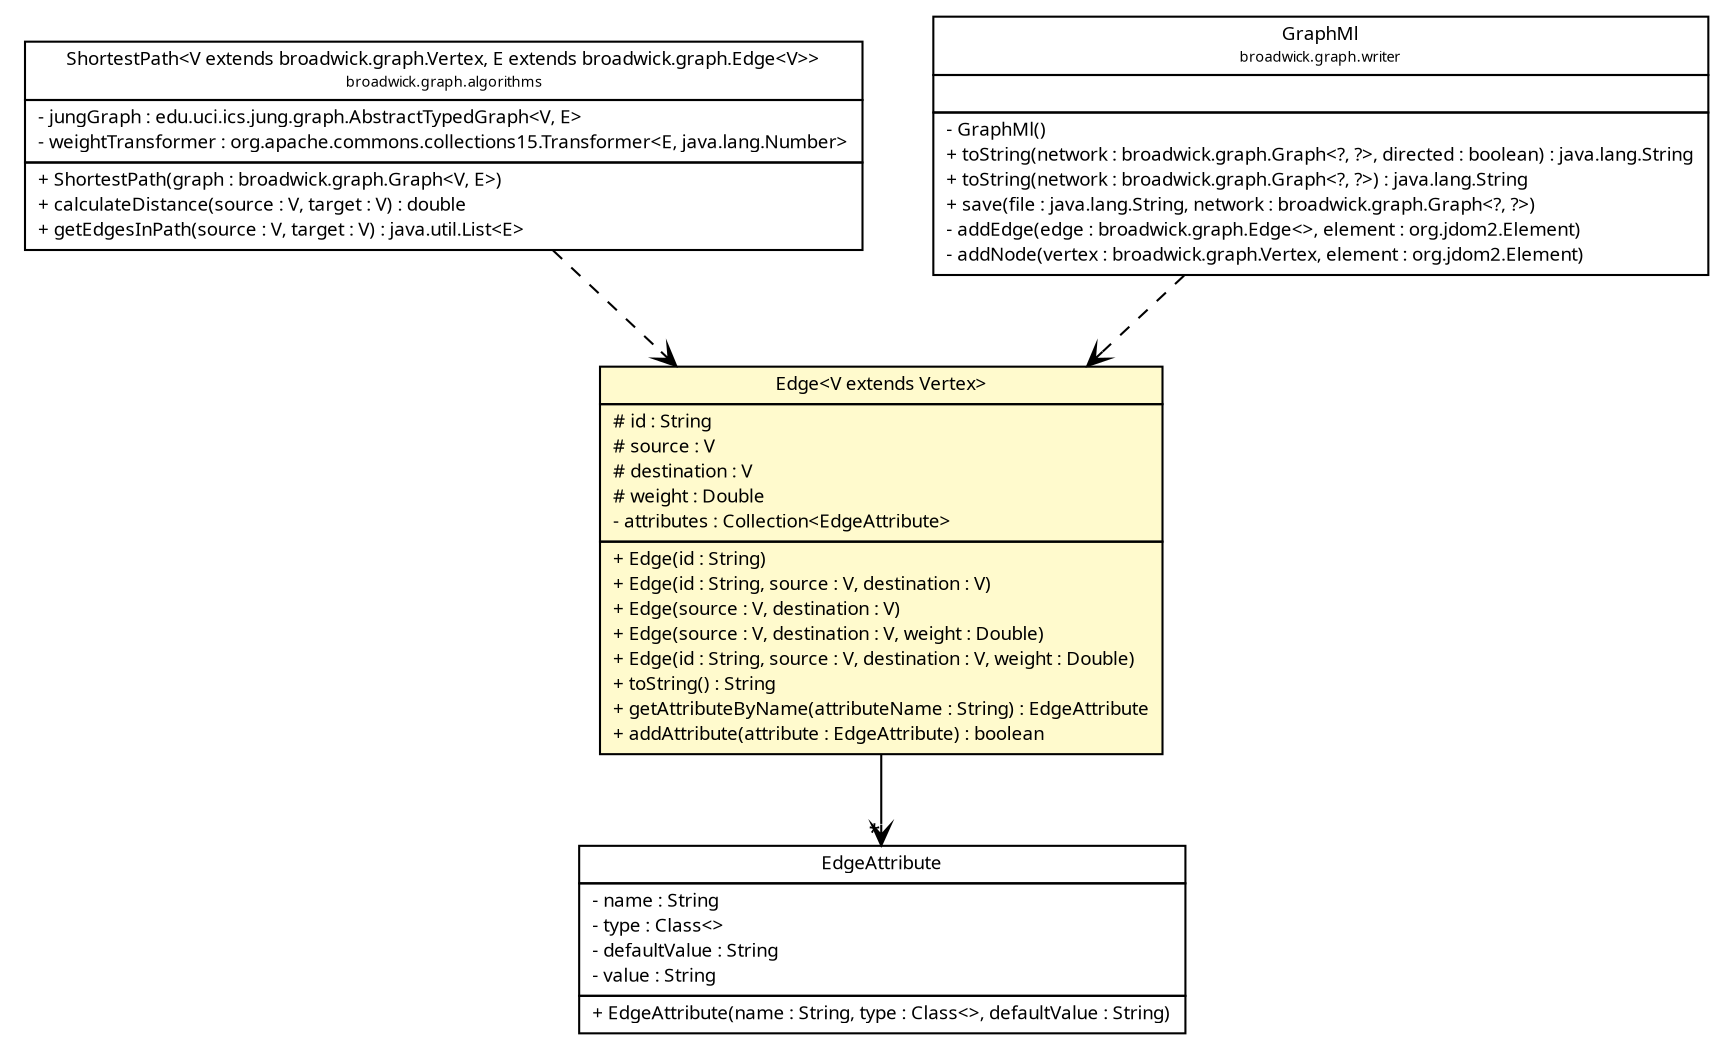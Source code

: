 #!/usr/local/bin/dot
#
# Class diagram 
# Generated by UMLGraph version R5_6 (http://www.umlgraph.org/)
#

digraph G {
	edge [fontname="Trebuchet MS",fontsize=10,labelfontname="Trebuchet MS",labelfontsize=10];
	node [fontname="Trebuchet MS",fontsize=10,shape=plaintext];
	nodesep=0.25;
	ranksep=0.5;
	// broadwick.graph.algorithms.ShortestPath<V extends broadwick.graph.Vertex, E extends broadwick.graph.Edge<V>>
	c9527 [label=<<table title="broadwick.graph.algorithms.ShortestPath" border="0" cellborder="1" cellspacing="0" cellpadding="2" port="p" href="./algorithms/ShortestPath.html">
		<tr><td><table border="0" cellspacing="0" cellpadding="1">
<tr><td align="center" balign="center"><font face="Trebuchet MS"> ShortestPath&lt;V extends broadwick.graph.Vertex, E extends broadwick.graph.Edge&lt;V&gt;&gt; </font></td></tr>
<tr><td align="center" balign="center"><font face="Trebuchet MS" point-size="7.0"> broadwick.graph.algorithms </font></td></tr>
		</table></td></tr>
		<tr><td><table border="0" cellspacing="0" cellpadding="1">
<tr><td align="left" balign="left"> - jungGraph : edu.uci.ics.jung.graph.AbstractTypedGraph&lt;V, E&gt; </td></tr>
<tr><td align="left" balign="left"> - weightTransformer : org.apache.commons.collections15.Transformer&lt;E, java.lang.Number&gt; </td></tr>
		</table></td></tr>
		<tr><td><table border="0" cellspacing="0" cellpadding="1">
<tr><td align="left" balign="left"> + ShortestPath(graph : broadwick.graph.Graph&lt;V, E&gt;) </td></tr>
<tr><td align="left" balign="left"> + calculateDistance(source : V, target : V) : double </td></tr>
<tr><td align="left" balign="left"> + getEdgesInPath(source : V, target : V) : java.util.List&lt;E&gt; </td></tr>
		</table></td></tr>
		</table>>, URL="./algorithms/ShortestPath.html", fontname="Trebuchet MS", fontcolor="black", fontsize=9.0];
	// broadwick.graph.EdgeAttribute
	c9534 [label=<<table title="broadwick.graph.EdgeAttribute" border="0" cellborder="1" cellspacing="0" cellpadding="2" port="p" href="./EdgeAttribute.html">
		<tr><td><table border="0" cellspacing="0" cellpadding="1">
<tr><td align="center" balign="center"><font face="Trebuchet MS"> EdgeAttribute </font></td></tr>
		</table></td></tr>
		<tr><td><table border="0" cellspacing="0" cellpadding="1">
<tr><td align="left" balign="left"> - name : String </td></tr>
<tr><td align="left" balign="left"> - type : Class&lt;&gt; </td></tr>
<tr><td align="left" balign="left"> - defaultValue : String </td></tr>
<tr><td align="left" balign="left"> - value : String </td></tr>
		</table></td></tr>
		<tr><td><table border="0" cellspacing="0" cellpadding="1">
<tr><td align="left" balign="left"> + EdgeAttribute(name : String, type : Class&lt;&gt;, defaultValue : String) </td></tr>
		</table></td></tr>
		</table>>, URL="./EdgeAttribute.html", fontname="Trebuchet MS", fontcolor="black", fontsize=9.0];
	// broadwick.graph.Edge<V extends broadwick.graph.Vertex>
	c9535 [label=<<table title="broadwick.graph.Edge" border="0" cellborder="1" cellspacing="0" cellpadding="2" port="p" bgcolor="lemonChiffon" href="./Edge.html">
		<tr><td><table border="0" cellspacing="0" cellpadding="1">
<tr><td align="center" balign="center"><font face="Trebuchet MS"> Edge&lt;V extends Vertex&gt; </font></td></tr>
		</table></td></tr>
		<tr><td><table border="0" cellspacing="0" cellpadding="1">
<tr><td align="left" balign="left"> # id : String </td></tr>
<tr><td align="left" balign="left"> # source : V </td></tr>
<tr><td align="left" balign="left"> # destination : V </td></tr>
<tr><td align="left" balign="left"> # weight : Double </td></tr>
<tr><td align="left" balign="left"> - attributes : Collection&lt;EdgeAttribute&gt; </td></tr>
		</table></td></tr>
		<tr><td><table border="0" cellspacing="0" cellpadding="1">
<tr><td align="left" balign="left"> + Edge(id : String) </td></tr>
<tr><td align="left" balign="left"> + Edge(id : String, source : V, destination : V) </td></tr>
<tr><td align="left" balign="left"> + Edge(source : V, destination : V) </td></tr>
<tr><td align="left" balign="left"> + Edge(source : V, destination : V, weight : Double) </td></tr>
<tr><td align="left" balign="left"> + Edge(id : String, source : V, destination : V, weight : Double) </td></tr>
<tr><td align="left" balign="left"> + toString() : String </td></tr>
<tr><td align="left" balign="left"> + getAttributeByName(attributeName : String) : EdgeAttribute </td></tr>
<tr><td align="left" balign="left"> + addAttribute(attribute : EdgeAttribute) : boolean </td></tr>
		</table></td></tr>
		</table>>, URL="./Edge.html", fontname="Trebuchet MS", fontcolor="black", fontsize=9.0];
	// broadwick.graph.writer.GraphMl
	c9540 [label=<<table title="broadwick.graph.writer.GraphMl" border="0" cellborder="1" cellspacing="0" cellpadding="2" port="p" href="./writer/GraphMl.html">
		<tr><td><table border="0" cellspacing="0" cellpadding="1">
<tr><td align="center" balign="center"><font face="Trebuchet MS"> GraphMl </font></td></tr>
<tr><td align="center" balign="center"><font face="Trebuchet MS" point-size="7.0"> broadwick.graph.writer </font></td></tr>
		</table></td></tr>
		<tr><td><table border="0" cellspacing="0" cellpadding="1">
<tr><td align="left" balign="left">  </td></tr>
		</table></td></tr>
		<tr><td><table border="0" cellspacing="0" cellpadding="1">
<tr><td align="left" balign="left"> - GraphMl() </td></tr>
<tr><td align="left" balign="left"> + toString(network : broadwick.graph.Graph&lt;?, ?&gt;, directed : boolean) : java.lang.String </td></tr>
<tr><td align="left" balign="left"> + toString(network : broadwick.graph.Graph&lt;?, ?&gt;) : java.lang.String </td></tr>
<tr><td align="left" balign="left"> + save(file : java.lang.String, network : broadwick.graph.Graph&lt;?, ?&gt;) </td></tr>
<tr><td align="left" balign="left"> - addEdge(edge : broadwick.graph.Edge&lt;&gt;, element : org.jdom2.Element) </td></tr>
<tr><td align="left" balign="left"> - addNode(vertex : broadwick.graph.Vertex, element : org.jdom2.Element) </td></tr>
		</table></td></tr>
		</table>>, URL="./writer/GraphMl.html", fontname="Trebuchet MS", fontcolor="black", fontsize=9.0];
	// broadwick.graph.Edge<V extends broadwick.graph.Vertex> NAVASSOC broadwick.graph.EdgeAttribute
	c9535:p -> c9534:p [taillabel="", label="", headlabel="*", fontname="Trebuchet MS", fontcolor="black", fontsize=10.0, color="black", arrowhead=open];
	// broadwick.graph.algorithms.ShortestPath<V extends broadwick.graph.Vertex, E extends broadwick.graph.Edge<V>> DEPEND broadwick.graph.Edge<V extends broadwick.graph.Vertex>
	c9527:p -> c9535:p [taillabel="", label="", headlabel="", fontname="Trebuchet MS", fontcolor="black", fontsize=10.0, color="black", arrowhead=open, style=dashed];
	// broadwick.graph.writer.GraphMl DEPEND broadwick.graph.Edge<V extends broadwick.graph.Vertex>
	c9540:p -> c9535:p [taillabel="", label="", headlabel="", fontname="Trebuchet MS", fontcolor="black", fontsize=10.0, color="black", arrowhead=open, style=dashed];
}

